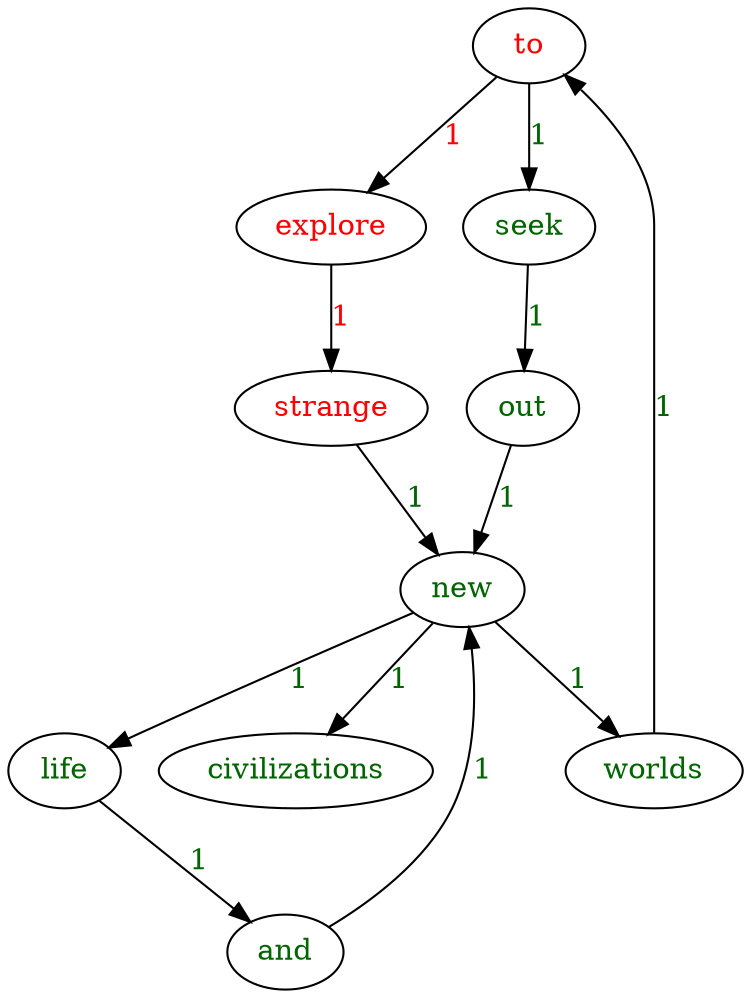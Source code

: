 digraph G {
    0 [label="to", fontcolor="red"]
    1 [label="explore", fontcolor="red"]
    0->1 [label="1", fontcolor="red"]
    1 [label="explore", fontcolor="red"]
    2 [label="strange", fontcolor="red"]
    1->2 [label="1", fontcolor="red"]
    0 [label="to", fontcolor="red"]
    5 [label="seek", fontcolor="darkgreen"]
    0->5 [label="1", fontcolor="darkgreen"]
    2 [label="strange", fontcolor="red"]
    3 [label="new", fontcolor="darkgreen"]
    2->3 [label="1", fontcolor="darkgreen"]
    3 [label="new", fontcolor="darkgreen"]
    4 [label="worlds", fontcolor="darkgreen"]
    3->4 [label="1", fontcolor="darkgreen"]
    3 [label="new", fontcolor="darkgreen"]
    7 [label="life", fontcolor="darkgreen"]
    3->7 [label="1", fontcolor="darkgreen"]
    3 [label="new", fontcolor="darkgreen"]
    9 [label="civilizations", fontcolor="darkgreen"]
    3->9 [label="1", fontcolor="darkgreen"]
    4 [label="worlds", fontcolor="darkgreen"]
    0 [label="to", fontcolor="red"]
    4->0 [label="1", fontcolor="darkgreen"]
    5 [label="seek", fontcolor="darkgreen"]
    6 [label="out", fontcolor="darkgreen"]
    5->6 [label="1", fontcolor="darkgreen"]
    6 [label="out", fontcolor="darkgreen"]
    3 [label="new", fontcolor="darkgreen"]
    6->3 [label="1", fontcolor="darkgreen"]
    7 [label="life", fontcolor="darkgreen"]
    8 [label="and", fontcolor="darkgreen"]
    7->8 [label="1", fontcolor="darkgreen"]
    8 [label="and", fontcolor="darkgreen"]
    3 [label="new", fontcolor="darkgreen"]
    8->3 [label="1", fontcolor="darkgreen"]
}
